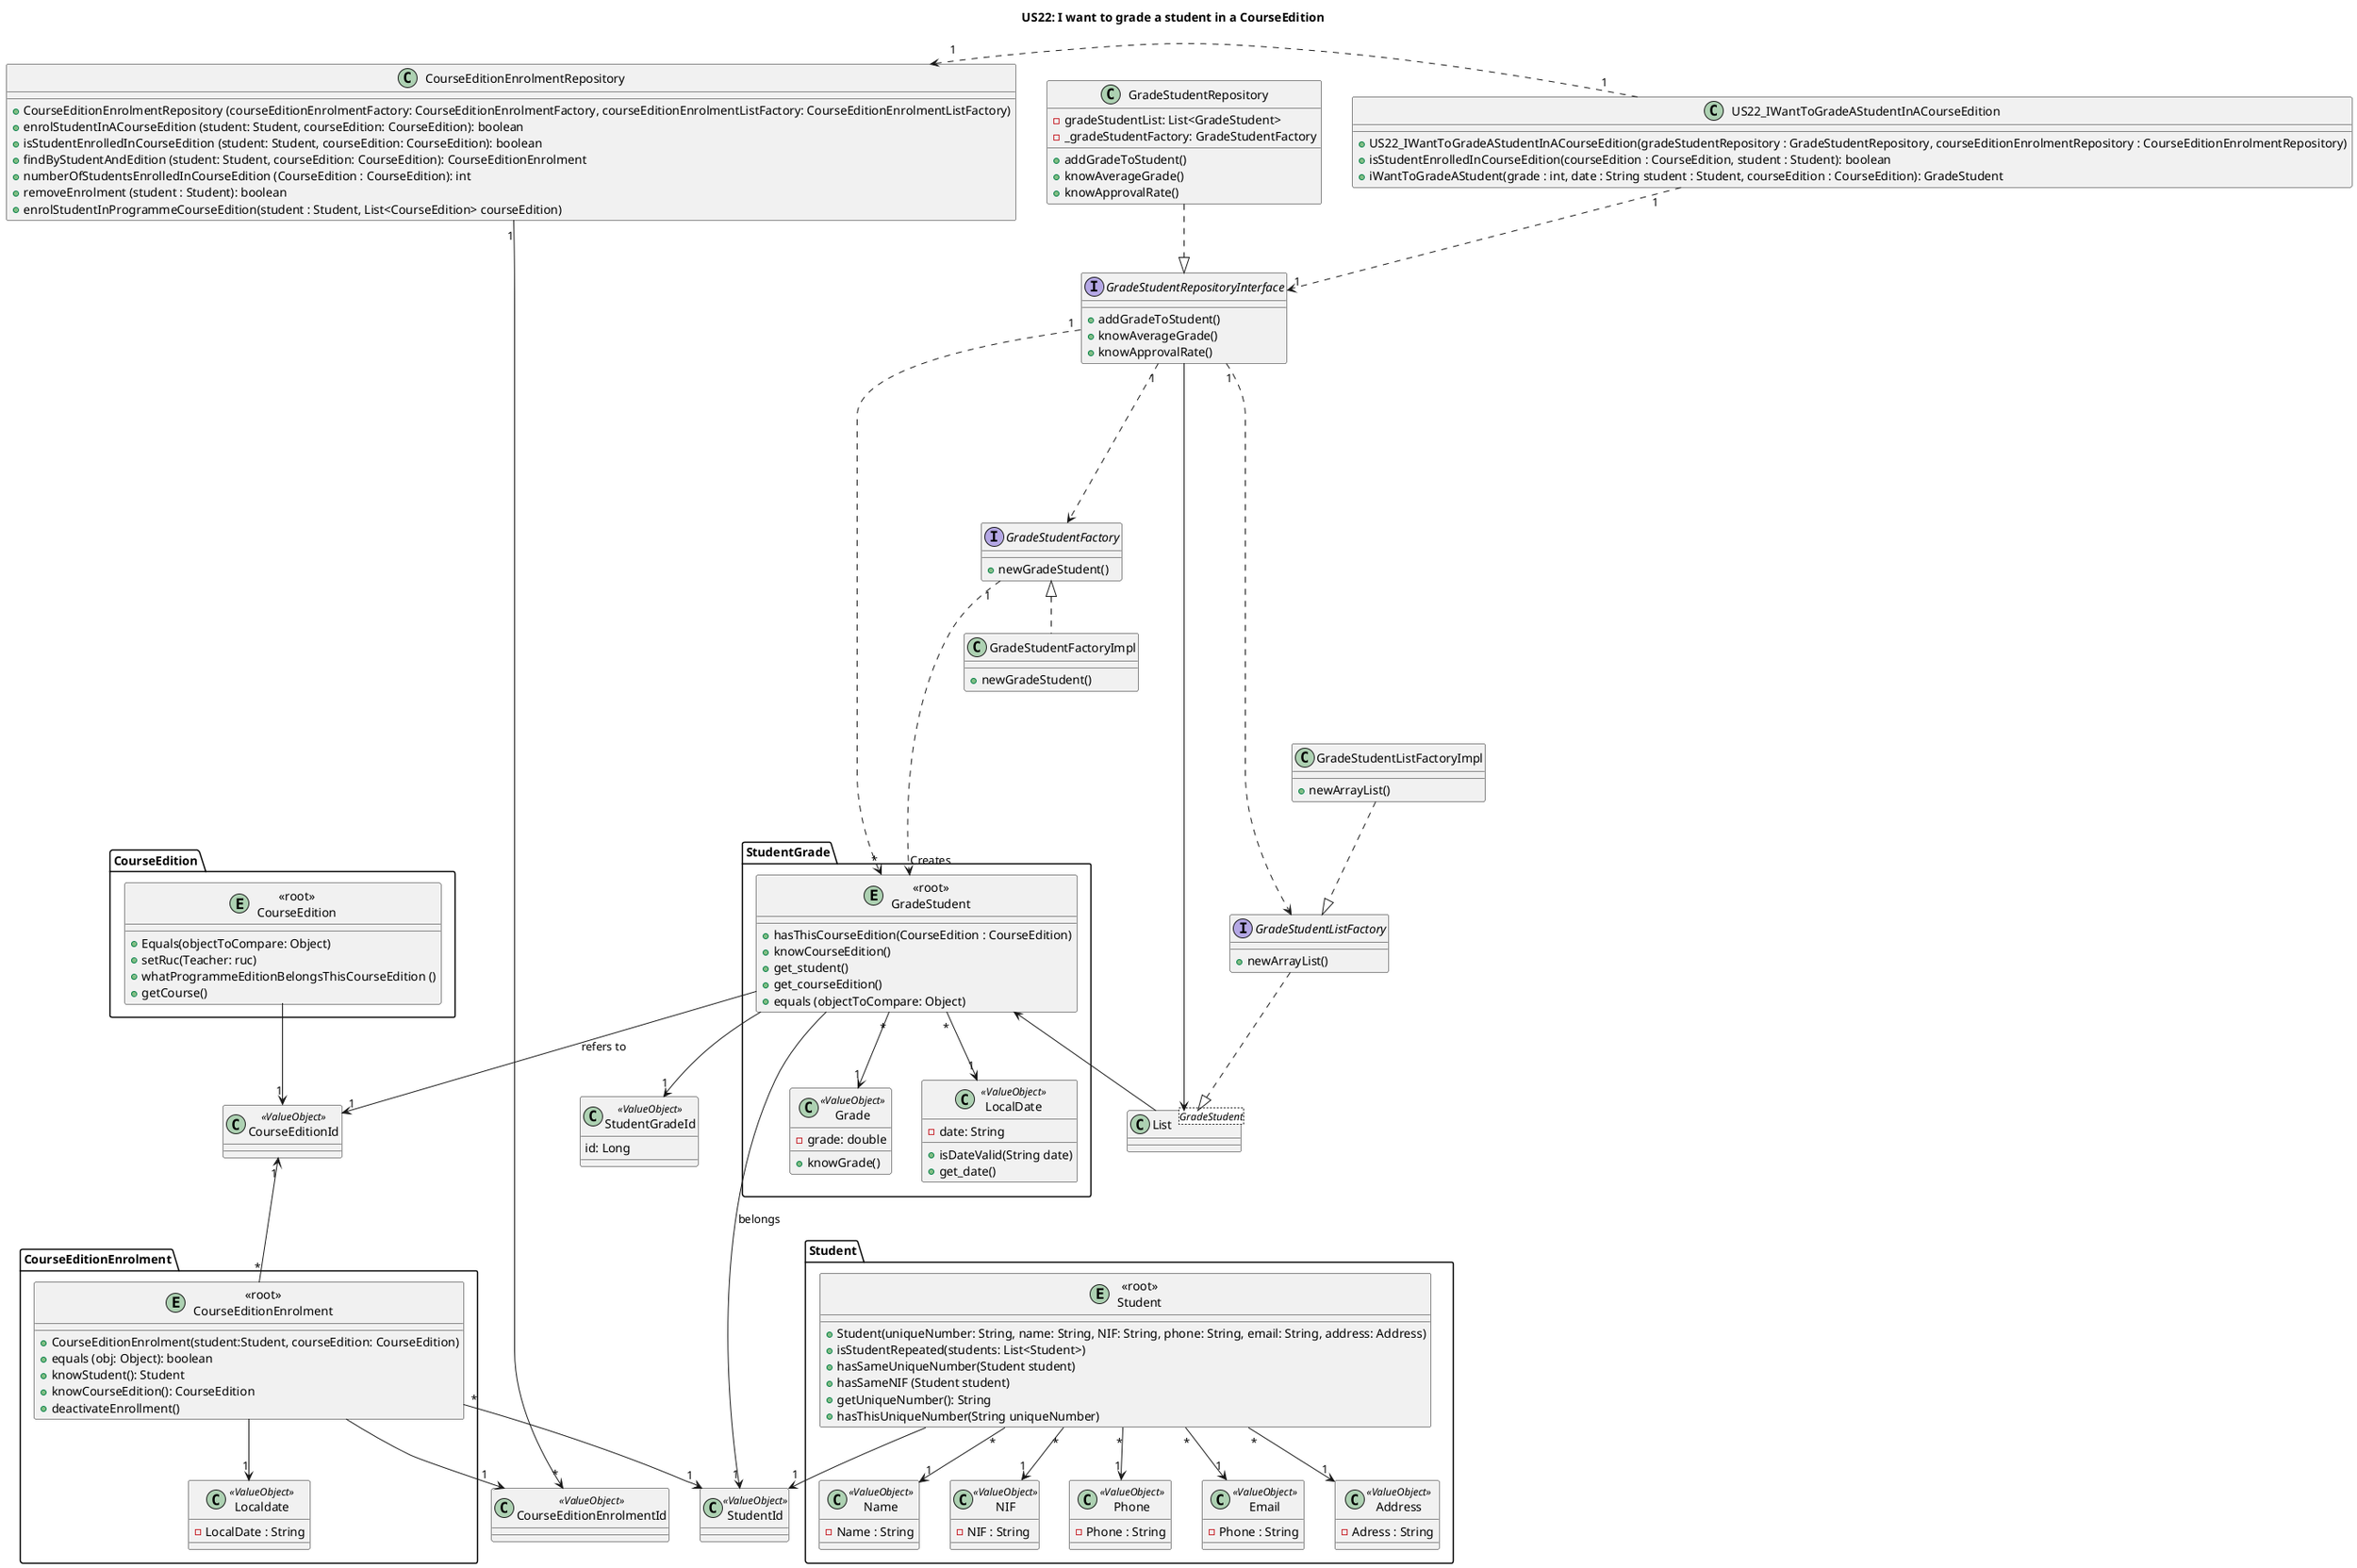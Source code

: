 @startuml
title US22: I want to grade a student in a CourseEdition
'left to right direction

class US22_IWantToGradeAStudentInACourseEdition {
    +US22_IWantToGradeAStudentInACourseEdition(gradeStudentRepository : GradeStudentRepository, courseEditionEnrolmentRepository : CourseEditionEnrolmentRepository)
    +isStudentEnrolledInCourseEdition(courseEdition : CourseEdition, student : Student): boolean
    +iWantToGradeAStudent(grade : int, date : String student : Student, courseEdition : CourseEdition): GradeStudent

}

class CourseEditionEnrolmentRepository {
    +CourseEditionEnrolmentRepository (courseEditionEnrolmentFactory: CourseEditionEnrolmentFactory, courseEditionEnrolmentListFactory: CourseEditionEnrolmentListFactory)
    +enrolStudentInACourseEdition (student: Student, courseEdition: CourseEdition): boolean
    +isStudentEnrolledInCourseEdition (student: Student, courseEdition: CourseEdition): boolean
    +findByStudentAndEdition (student: Student, courseEdition: CourseEdition): CourseEditionEnrolment
    +numberOfStudentsEnrolledInCourseEdition (CourseEdition : CourseEdition): int
    +removeEnrolment (student : Student): boolean
    +enrolStudentInProgrammeCourseEdition(student : Student, List<CourseEdition> courseEdition)
}


 class CourseEditionEnrolmentId <<ValueObject>> {

        }
package "CourseEditionEnrolment" {
entity "<<root>>\nCourseEditionEnrolment"  {
         +CourseEditionEnrolment(student:Student, courseEdition: CourseEdition)
         +equals (obj: Object): boolean
         +knowStudent(): Student
         +knowCourseEdition(): CourseEdition
         +deactivateEnrollment()

    }
    class Localdate <<ValueObject>> {
                    -LocalDate : String
                }
    }


class List<GradeStudent> {

}

package "StudentGrade" {
entity "<<root>>\nGradeStudent"  {
    +hasThisCourseEdition(CourseEdition : CourseEdition)
    +knowCourseEdition()
    +get_student()
    +get_courseEdition()
    +equals (objectToCompare: Object)

    }
    class Grade <<ValueObject>> {
        -grade: double
        +knowGrade()
    }
    class LocalDate <<ValueObject>> {
            -date: String
            +isDateValid(String date)
            +get_date()
        }
}

 class StudentGradeId <<ValueObject>> {
    id: Long
        }

class GradeStudentRepository {
    -gradeStudentList: List<GradeStudent>
    - _gradeStudentFactory: GradeStudentFactory
    +addGradeToStudent()
    +knowAverageGrade()
    +knowApprovalRate()
}

Interface GradeStudentRepositoryInterface {
    +addGradeToStudent()
    +knowAverageGrade()
    +knowApprovalRate()
}

interface GradeStudentFactory {
    +newGradeStudent()
}

interface GradeStudentListFactory {
    +newArrayList()
}

class GradeStudentListFactoryImpl {
    +newArrayList()
}

class GradeStudentFactoryImpl {
    +newGradeStudent()
}



class StudentId <<ValueObject>> {

            }

package "Student" {
entity "<<root>>\nStudent"  {
        +Student(uniqueNumber: String, name: String, NIF: String, phone: String, email: String, address: Address)
         +isStudentRepeated(students: List<Student>)
         +hasSameUniqueNumber(Student student)
         +hasSameNIF (Student student)
         +getUniqueNumber(): String
         +hasThisUniqueNumber(String uniqueNumber)

    }
    class Name <<ValueObject>> {
                -Name : String
            }
    class NIF <<ValueObject>> {
                 -NIF : String
            }
    class Phone <<ValueObject>> {
                     -Phone : String
                }
    class Email <<ValueObject>> {
                     -Phone : String
                    }
     class Address <<ValueObject>> {
                     -Adress : String
                        }
    }
    
class CourseEditionId <<ValueObject>> {

            }


package "CourseEdition" {
entity "<<root>>\nCourseEdition"  {
        +Equals(objectToCompare: Object)
      +setRuc(Teacher: ruc)
      +whatProgrammeEditionBelongsThisCourseEdition ()
      +getCourse()

    }
    }

"<<root>>\nCourseEditionEnrolment" --> "1" Localdate
"<<root>>\nStudent" "*" --> "1" Name
"<<root>>\nStudent" "*" --> "1" NIF
"<<root>>\nStudent" "*" --> "1" Email
"<<root>>\nStudent" "*" --> "1" Phone
"<<root>>\nStudent" "*" --> "1" Address
"<<root>>\nGradeStudent" "*" --> "1" Grade
"<<root>>\nGradeStudent" "*" --> "1" LocalDate
"<<root>>\nGradeStudent" --> "1" StudentId: belongs
"<<root>>\nGradeStudent" --> "1" CourseEditionId : refers to
GradeStudentRepositoryInterface "1" ....> GradeStudentFactory
GradeStudentFactory "1" ....> "Creates" "<<root>>\nGradeStudent"
GradeStudentRepositoryInterface "1" ....>  GradeStudentListFactory
GradeStudentListFactoryImpl ..|>  GradeStudentListFactory
GradeStudentFactory  <|..  GradeStudentFactoryImpl
GradeStudentRepository ..|> GradeStudentRepositoryInterface
GradeStudentListFactory ..|> List
"<<root>>\nGradeStudent" <-- List
List <-- GradeStudentRepositoryInterface
CourseEditionEnrolmentRepository "1" --> "*" CourseEditionEnrolmentId
"<<root>>\nCourseEditionEnrolment" "*" --> "1" StudentId
"<<root>>\nCourseEditionEnrolment" "*" -up-> "1" CourseEditionId
"<<root>>\nGradeStudent" --> "1" StudentGradeId
"<<root>>\nCourseEdition" --> "1" CourseEditionId
"<<root>>\nStudent" --> "1" StudentId
"<<root>>\nCourseEditionEnrolment" --> "1" CourseEditionEnrolmentId



GradeStudentRepositoryInterface "1" ....> "*" "<<root>>\nGradeStudent"


US22_IWantToGradeAStudentInACourseEdition "1" ..left..> "1    " CourseEditionEnrolmentRepository
US22_IWantToGradeAStudentInACourseEdition "1" ..> "1    " GradeStudentRepositoryInterface

@enduml